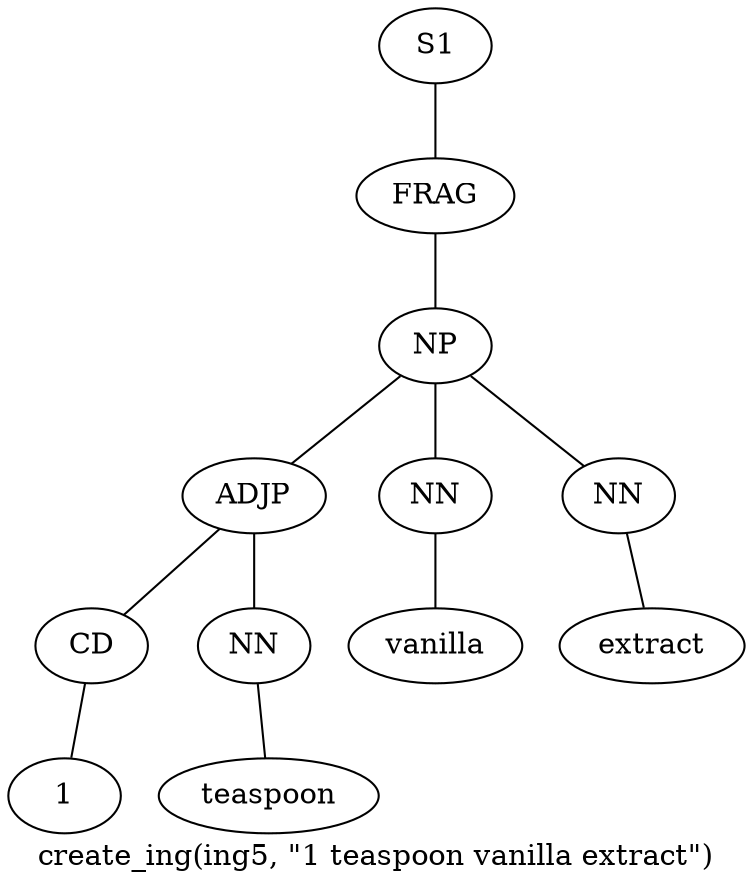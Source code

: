 graph SyntaxGraph {
	label = "create_ing(ing5, \"1 teaspoon vanilla extract\")";
	Node0 [label="S1"];
	Node1 [label="FRAG"];
	Node2 [label="NP"];
	Node3 [label="ADJP"];
	Node4 [label="CD"];
	Node5 [label="1"];
	Node6 [label="NN"];
	Node7 [label="teaspoon"];
	Node8 [label="NN"];
	Node9 [label="vanilla"];
	Node10 [label="NN"];
	Node11 [label="extract"];

	Node0 -- Node1;
	Node1 -- Node2;
	Node2 -- Node3;
	Node2 -- Node8;
	Node2 -- Node10;
	Node3 -- Node4;
	Node3 -- Node6;
	Node4 -- Node5;
	Node6 -- Node7;
	Node8 -- Node9;
	Node10 -- Node11;
}